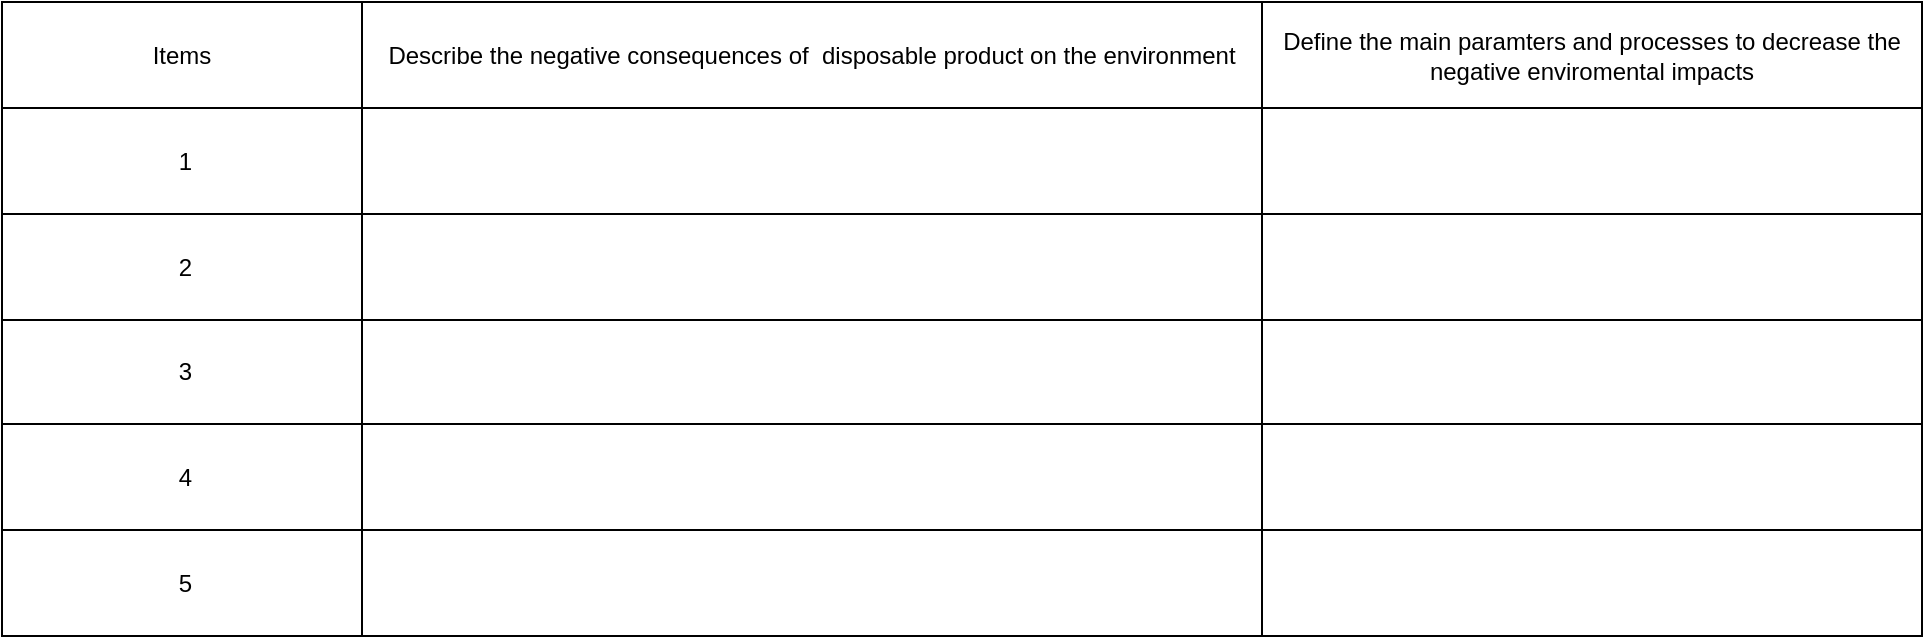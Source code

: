 <mxfile version="15.0.6" type="github">
  <diagram id="iHwOxlN1_M-UltYlJYW5" name="Page-1">
    <mxGraphModel dx="1186" dy="651" grid="1" gridSize="10" guides="1" tooltips="1" connect="1" arrows="1" fold="1" page="1" pageScale="1" pageWidth="827" pageHeight="1169" math="0" shadow="0">
      <root>
        <mxCell id="0" />
        <mxCell id="1" parent="0" />
        <mxCell id="SjizdnXppHZQY1Scg4Bk-1" value="" style="shape=table;startSize=0;container=1;collapsible=0;childLayout=tableLayout;" vertex="1" parent="1">
          <mxGeometry x="90" y="140" width="960" height="317" as="geometry" />
        </mxCell>
        <mxCell id="SjizdnXppHZQY1Scg4Bk-2" value="" style="shape=partialRectangle;collapsible=0;dropTarget=0;pointerEvents=0;fillColor=none;top=0;left=0;bottom=0;right=0;points=[[0,0.5],[1,0.5]];portConstraint=eastwest;" vertex="1" parent="SjizdnXppHZQY1Scg4Bk-1">
          <mxGeometry width="960" height="53" as="geometry" />
        </mxCell>
        <mxCell id="SjizdnXppHZQY1Scg4Bk-3" value="Items" style="shape=partialRectangle;html=1;whiteSpace=wrap;connectable=0;overflow=hidden;fillColor=none;top=0;left=0;bottom=0;right=0;" vertex="1" parent="SjizdnXppHZQY1Scg4Bk-2">
          <mxGeometry width="180" height="53" as="geometry" />
        </mxCell>
        <mxCell id="SjizdnXppHZQY1Scg4Bk-4" value="Describe the negative consequences of&amp;nbsp; disposable product on the environment " style="shape=partialRectangle;html=1;whiteSpace=wrap;connectable=0;overflow=hidden;fillColor=none;top=0;left=0;bottom=0;right=0;" vertex="1" parent="SjizdnXppHZQY1Scg4Bk-2">
          <mxGeometry x="180" width="450" height="53" as="geometry" />
        </mxCell>
        <mxCell id="SjizdnXppHZQY1Scg4Bk-5" value="Define the main paramters and processes to decrease the negative enviromental impacts" style="shape=partialRectangle;html=1;whiteSpace=wrap;connectable=0;overflow=hidden;fillColor=none;top=0;left=0;bottom=0;right=0;" vertex="1" parent="SjizdnXppHZQY1Scg4Bk-2">
          <mxGeometry x="630" width="330" height="53" as="geometry" />
        </mxCell>
        <mxCell id="SjizdnXppHZQY1Scg4Bk-7" style="shape=partialRectangle;collapsible=0;dropTarget=0;pointerEvents=0;fillColor=none;top=0;left=0;bottom=0;right=0;points=[[0,0.5],[1,0.5]];portConstraint=eastwest;" vertex="1" parent="SjizdnXppHZQY1Scg4Bk-1">
          <mxGeometry y="53" width="960" height="53" as="geometry" />
        </mxCell>
        <mxCell id="SjizdnXppHZQY1Scg4Bk-8" value="&amp;nbsp;1" style="shape=partialRectangle;html=1;whiteSpace=wrap;connectable=0;overflow=hidden;fillColor=none;top=0;left=0;bottom=0;right=0;" vertex="1" parent="SjizdnXppHZQY1Scg4Bk-7">
          <mxGeometry width="180" height="53" as="geometry" />
        </mxCell>
        <mxCell id="SjizdnXppHZQY1Scg4Bk-9" style="shape=partialRectangle;html=1;whiteSpace=wrap;connectable=0;overflow=hidden;fillColor=none;top=0;left=0;bottom=0;right=0;" vertex="1" parent="SjizdnXppHZQY1Scg4Bk-7">
          <mxGeometry x="180" width="450" height="53" as="geometry" />
        </mxCell>
        <mxCell id="SjizdnXppHZQY1Scg4Bk-10" value="" style="shape=partialRectangle;html=1;whiteSpace=wrap;connectable=0;overflow=hidden;fillColor=none;top=0;left=0;bottom=0;right=0;" vertex="1" parent="SjizdnXppHZQY1Scg4Bk-7">
          <mxGeometry x="630" width="330" height="53" as="geometry" />
        </mxCell>
        <mxCell id="SjizdnXppHZQY1Scg4Bk-12" style="shape=partialRectangle;collapsible=0;dropTarget=0;pointerEvents=0;fillColor=none;top=0;left=0;bottom=0;right=0;points=[[0,0.5],[1,0.5]];portConstraint=eastwest;" vertex="1" parent="SjizdnXppHZQY1Scg4Bk-1">
          <mxGeometry y="106" width="960" height="53" as="geometry" />
        </mxCell>
        <mxCell id="SjizdnXppHZQY1Scg4Bk-13" value="&amp;nbsp;2" style="shape=partialRectangle;html=1;whiteSpace=wrap;connectable=0;overflow=hidden;fillColor=none;top=0;left=0;bottom=0;right=0;" vertex="1" parent="SjizdnXppHZQY1Scg4Bk-12">
          <mxGeometry width="180" height="53" as="geometry" />
        </mxCell>
        <mxCell id="SjizdnXppHZQY1Scg4Bk-14" style="shape=partialRectangle;html=1;whiteSpace=wrap;connectable=0;overflow=hidden;fillColor=none;top=0;left=0;bottom=0;right=0;" vertex="1" parent="SjizdnXppHZQY1Scg4Bk-12">
          <mxGeometry x="180" width="450" height="53" as="geometry" />
        </mxCell>
        <mxCell id="SjizdnXppHZQY1Scg4Bk-15" style="shape=partialRectangle;html=1;whiteSpace=wrap;connectable=0;overflow=hidden;fillColor=none;top=0;left=0;bottom=0;right=0;" vertex="1" parent="SjizdnXppHZQY1Scg4Bk-12">
          <mxGeometry x="630" width="330" height="53" as="geometry" />
        </mxCell>
        <mxCell id="SjizdnXppHZQY1Scg4Bk-17" value="" style="shape=partialRectangle;collapsible=0;dropTarget=0;pointerEvents=0;fillColor=none;top=0;left=0;bottom=0;right=0;points=[[0,0.5],[1,0.5]];portConstraint=eastwest;" vertex="1" parent="SjizdnXppHZQY1Scg4Bk-1">
          <mxGeometry y="159" width="960" height="52" as="geometry" />
        </mxCell>
        <mxCell id="SjizdnXppHZQY1Scg4Bk-18" value="&amp;nbsp;3" style="shape=partialRectangle;html=1;whiteSpace=wrap;connectable=0;overflow=hidden;fillColor=none;top=0;left=0;bottom=0;right=0;" vertex="1" parent="SjizdnXppHZQY1Scg4Bk-17">
          <mxGeometry width="180" height="52" as="geometry" />
        </mxCell>
        <mxCell id="SjizdnXppHZQY1Scg4Bk-19" value="" style="shape=partialRectangle;html=1;whiteSpace=wrap;connectable=0;overflow=hidden;fillColor=none;top=0;left=0;bottom=0;right=0;" vertex="1" parent="SjizdnXppHZQY1Scg4Bk-17">
          <mxGeometry x="180" width="450" height="52" as="geometry" />
        </mxCell>
        <mxCell id="SjizdnXppHZQY1Scg4Bk-20" value="" style="shape=partialRectangle;html=1;whiteSpace=wrap;connectable=0;overflow=hidden;fillColor=none;top=0;left=0;bottom=0;right=0;" vertex="1" parent="SjizdnXppHZQY1Scg4Bk-17">
          <mxGeometry x="630" width="330" height="52" as="geometry" />
        </mxCell>
        <mxCell id="SjizdnXppHZQY1Scg4Bk-22" value="" style="shape=partialRectangle;collapsible=0;dropTarget=0;pointerEvents=0;fillColor=none;top=0;left=0;bottom=0;right=0;points=[[0,0.5],[1,0.5]];portConstraint=eastwest;" vertex="1" parent="SjizdnXppHZQY1Scg4Bk-1">
          <mxGeometry y="211" width="960" height="53" as="geometry" />
        </mxCell>
        <mxCell id="SjizdnXppHZQY1Scg4Bk-23" value="&amp;nbsp;4" style="shape=partialRectangle;html=1;whiteSpace=wrap;connectable=0;overflow=hidden;fillColor=none;top=0;left=0;bottom=0;right=0;" vertex="1" parent="SjizdnXppHZQY1Scg4Bk-22">
          <mxGeometry width="180" height="53" as="geometry" />
        </mxCell>
        <mxCell id="SjizdnXppHZQY1Scg4Bk-24" value="" style="shape=partialRectangle;html=1;whiteSpace=wrap;connectable=0;overflow=hidden;fillColor=none;top=0;left=0;bottom=0;right=0;" vertex="1" parent="SjizdnXppHZQY1Scg4Bk-22">
          <mxGeometry x="180" width="450" height="53" as="geometry" />
        </mxCell>
        <mxCell id="SjizdnXppHZQY1Scg4Bk-25" value="" style="shape=partialRectangle;html=1;whiteSpace=wrap;connectable=0;overflow=hidden;fillColor=none;top=0;left=0;bottom=0;right=0;" vertex="1" parent="SjizdnXppHZQY1Scg4Bk-22">
          <mxGeometry x="630" width="330" height="53" as="geometry" />
        </mxCell>
        <mxCell id="SjizdnXppHZQY1Scg4Bk-27" value="" style="shape=partialRectangle;collapsible=0;dropTarget=0;pointerEvents=0;fillColor=none;top=0;left=0;bottom=0;right=0;points=[[0,0.5],[1,0.5]];portConstraint=eastwest;" vertex="1" parent="SjizdnXppHZQY1Scg4Bk-1">
          <mxGeometry y="264" width="960" height="53" as="geometry" />
        </mxCell>
        <mxCell id="SjizdnXppHZQY1Scg4Bk-28" value="&amp;nbsp;5" style="shape=partialRectangle;html=1;whiteSpace=wrap;connectable=0;overflow=hidden;fillColor=none;top=0;left=0;bottom=0;right=0;" vertex="1" parent="SjizdnXppHZQY1Scg4Bk-27">
          <mxGeometry width="180" height="53" as="geometry" />
        </mxCell>
        <mxCell id="SjizdnXppHZQY1Scg4Bk-29" value="" style="shape=partialRectangle;html=1;whiteSpace=wrap;connectable=0;overflow=hidden;fillColor=none;top=0;left=0;bottom=0;right=0;" vertex="1" parent="SjizdnXppHZQY1Scg4Bk-27">
          <mxGeometry x="180" width="450" height="53" as="geometry" />
        </mxCell>
        <mxCell id="SjizdnXppHZQY1Scg4Bk-30" value="" style="shape=partialRectangle;html=1;whiteSpace=wrap;connectable=0;overflow=hidden;fillColor=none;top=0;left=0;bottom=0;right=0;" vertex="1" parent="SjizdnXppHZQY1Scg4Bk-27">
          <mxGeometry x="630" width="330" height="53" as="geometry" />
        </mxCell>
      </root>
    </mxGraphModel>
  </diagram>
</mxfile>
